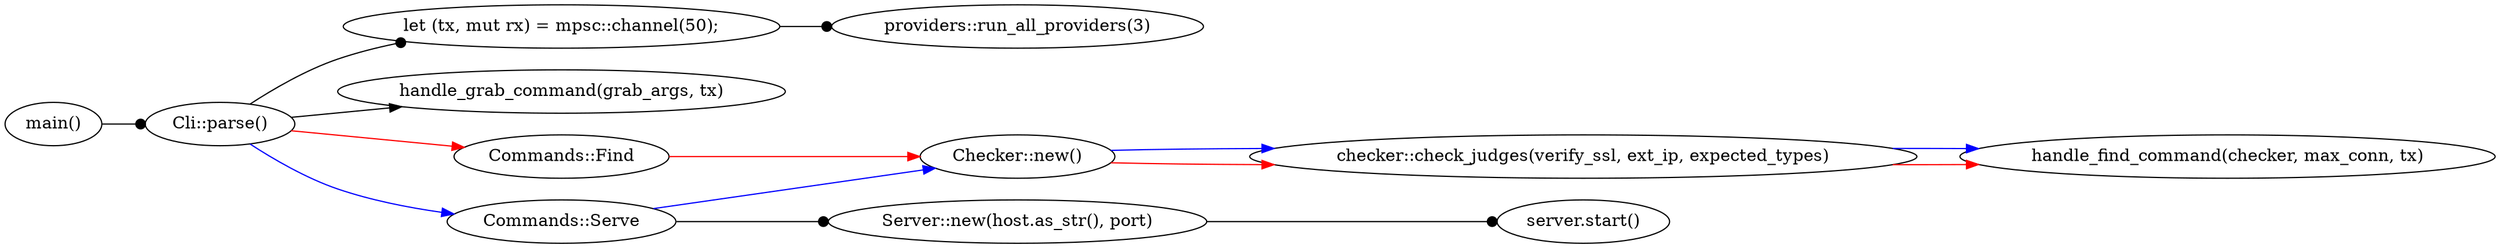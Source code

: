 digraph {
    graph [ 
        rankdir=LR,
    ]
    "main" [label="main()"]
    "cli" [label="Cli::parse()"]
    "channel" [label="let (tx, mut rx) = mpsc::channel(50);"]
    "Checker" [label="Checker::new()"]
    "check_judges" [label="checker::check_judges(verify_ssl, ext_ip, expected_types)"]
    "run_all_providers" [label="providers::run_all_providers(3)"]
    "handle_find_command" [label="handle_find_command(checker, max_conn, tx)"]
    "Server" [label="Server::new(host.as_str(), port)"]
    "main" -> "cli" -> "channel" -> "run_all_providers" [arrowhead="dot"]
    "cli" -> "handle_grab_command(grab_args, tx)"
    "cli" -> "Commands::Find" -> "Checker" -> "check_judges" -> "handle_find_command" [color="red"]
    "cli" -> "Commands::Serve" -> "Checker" -> "check_judges" -> "handle_find_command" [color="blue"]
    "Commands::Serve" -> "Server" -> "server.start()" [arrowhead="dot"]
}